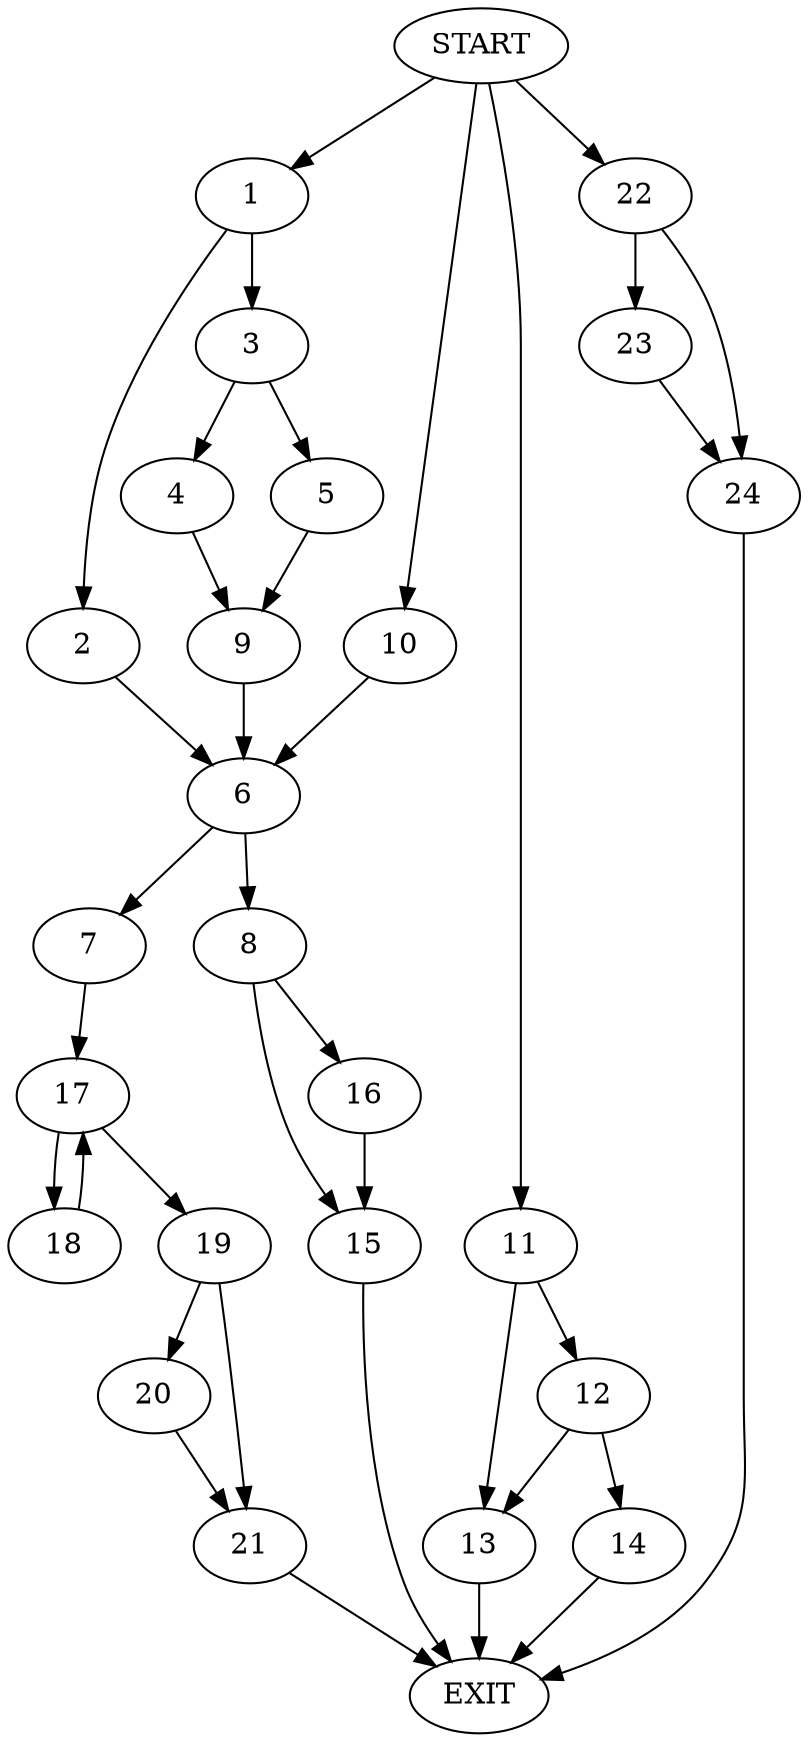 digraph {
0 [label="START"]
25 [label="EXIT"]
0 -> 1
1 -> 2
1 -> 3
3 -> 4
3 -> 5
2 -> 6
6 -> 7
6 -> 8
5 -> 9
4 -> 9
9 -> 6
0 -> 10
10 -> 6
0 -> 11
11 -> 12
11 -> 13
12 -> 14
12 -> 13
13 -> 25
14 -> 25
8 -> 15
8 -> 16
7 -> 17
17 -> 18
17 -> 19
18 -> 17
19 -> 20
19 -> 21
20 -> 21
21 -> 25
0 -> 22
22 -> 23
22 -> 24
23 -> 24
24 -> 25
15 -> 25
16 -> 15
}
